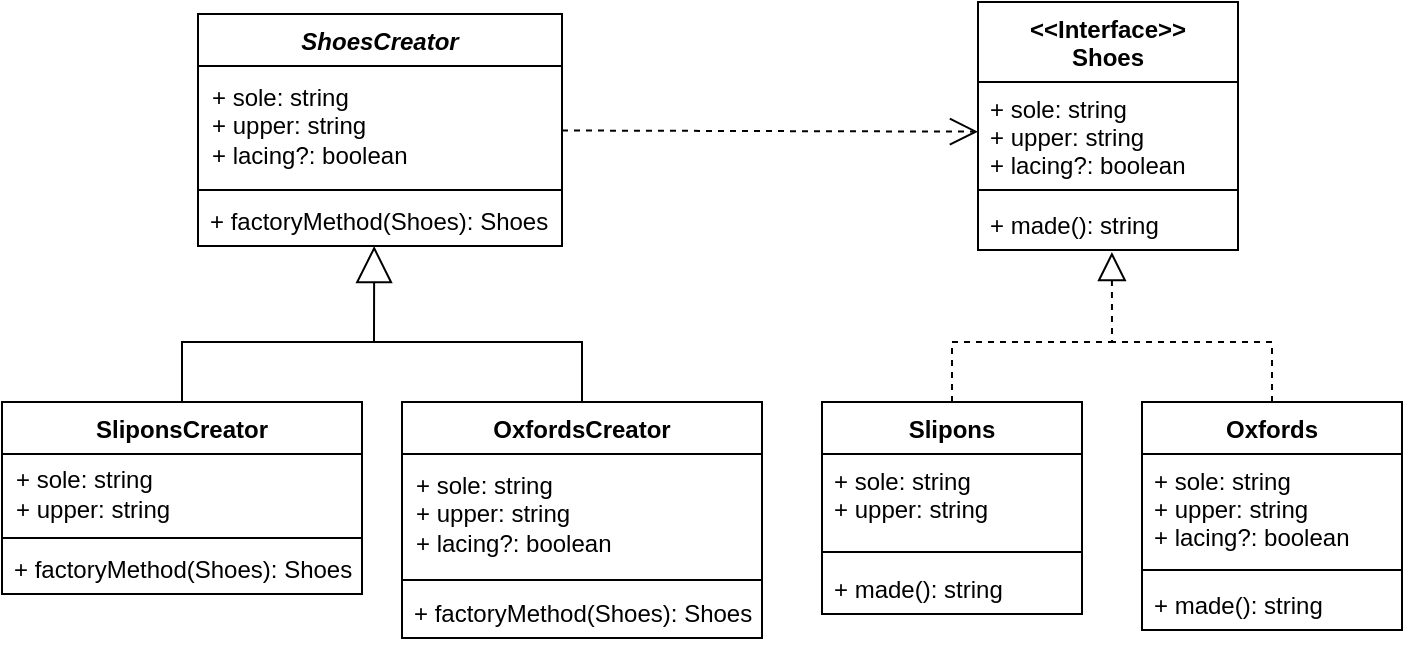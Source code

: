 <mxfile version="20.5.3" type="device"><diagram id="Bucof9hLXNSHhPfNNQwD" name="Сторінка-1"><mxGraphModel dx="1422" dy="1705" grid="1" gridSize="10" guides="1" tooltips="1" connect="1" arrows="1" fold="1" page="1" pageScale="1" pageWidth="800" pageHeight="200" math="0" shadow="0"><root><mxCell id="0"/><mxCell id="1" parent="0"/><mxCell id="AFp72t1iJFOQUgz4NHt0-3" value="" style="endArrow=block;dashed=1;endFill=0;endSize=12;html=1;rounded=0;exitX=0.5;exitY=0;exitDx=0;exitDy=0;entryX=0.515;entryY=1.038;entryDx=0;entryDy=0;entryPerimeter=0;" parent="1" source="AFp72t1iJFOQUgz4NHt0-23" target="AFp72t1iJFOQUgz4NHt0-35" edge="1"><mxGeometry width="160" relative="1" as="geometry"><mxPoint x="517" y="-770" as="sourcePoint"/><mxPoint x="598.99" y="-850" as="targetPoint"/><Array as="points"><mxPoint x="519" y="-800"/><mxPoint x="599" y="-800"/></Array></mxGeometry></mxCell><mxCell id="AFp72t1iJFOQUgz4NHt0-9" value="" style="endArrow=none;dashed=1;html=1;rounded=0;fontColor=#000000;exitX=0.5;exitY=0;exitDx=0;exitDy=0;" parent="1" source="AFp72t1iJFOQUgz4NHt0-27" edge="1"><mxGeometry width="50" height="50" relative="1" as="geometry"><mxPoint x="685" y="-770" as="sourcePoint"/><mxPoint x="599" y="-800" as="targetPoint"/><Array as="points"><mxPoint x="679" y="-800"/></Array></mxGeometry></mxCell><mxCell id="AFp72t1iJFOQUgz4NHt0-10" value="ShoesCreator" style="swimlane;fontStyle=3;align=center;verticalAlign=top;childLayout=stackLayout;horizontal=1;startSize=26;horizontalStack=0;resizeParent=1;resizeParentMax=0;resizeLast=0;collapsible=1;marginBottom=0;fontColor=#000000;" parent="1" vertex="1"><mxGeometry x="142" y="-964" width="182" height="116" as="geometry"/></mxCell><mxCell id="tv6lFfEye0fjzD-uet4O-1" value="&lt;span style=&quot;&quot;&gt;+&amp;nbsp;sole: string&lt;/span&gt;&lt;br style=&quot;padding: 0px; margin: 0px;&quot;&gt;&lt;span style=&quot;&quot;&gt;+&amp;nbsp;upper: string&lt;/span&gt;&lt;br style=&quot;padding: 0px; margin: 0px;&quot;&gt;&lt;span style=&quot;&quot;&gt;+&amp;nbsp;lacing?: boolean&lt;/span&gt;" style="text;html=1;align=left;verticalAlign=middle;resizable=0;points=[];autosize=1;strokeColor=none;fillColor=none;spacingLeft=5;" vertex="1" parent="AFp72t1iJFOQUgz4NHt0-10"><mxGeometry y="26" width="182" height="60" as="geometry"/></mxCell><mxCell id="AFp72t1iJFOQUgz4NHt0-12" value="" style="line;strokeWidth=1;fillColor=none;align=left;verticalAlign=middle;spacingTop=-1;spacingLeft=3;spacingRight=3;rotatable=0;labelPosition=right;points=[];portConstraint=eastwest;strokeColor=inherit;fontColor=#000000;" parent="AFp72t1iJFOQUgz4NHt0-10" vertex="1"><mxGeometry y="86" width="182" height="4" as="geometry"/></mxCell><mxCell id="AFp72t1iJFOQUgz4NHt0-13" value="+ factoryMethod(Shoes): Shoes" style="text;strokeColor=none;fillColor=none;align=left;verticalAlign=top;spacingLeft=4;spacingRight=4;overflow=hidden;rotatable=0;points=[[0,0.5],[1,0.5]];portConstraint=eastwest;fontColor=#000000;" parent="AFp72t1iJFOQUgz4NHt0-10" vertex="1"><mxGeometry y="90" width="182" height="26" as="geometry"/></mxCell><mxCell id="AFp72t1iJFOQUgz4NHt0-15" value="OxfordsCreator" style="swimlane;fontStyle=1;align=center;verticalAlign=top;childLayout=stackLayout;horizontal=1;startSize=26;horizontalStack=0;resizeParent=1;resizeParentMax=0;resizeLast=0;collapsible=1;marginBottom=0;fontColor=#000000;" parent="1" vertex="1"><mxGeometry x="244" y="-770" width="180" height="118" as="geometry"/></mxCell><mxCell id="tv6lFfEye0fjzD-uet4O-4" value="&lt;span style=&quot;&quot;&gt;+&amp;nbsp;sole: string&lt;/span&gt;&lt;br style=&quot;padding: 0px; margin: 0px;&quot;&gt;&lt;span style=&quot;&quot;&gt;+&amp;nbsp;upper: string&lt;/span&gt;&lt;br style=&quot;padding: 0px; margin: 0px;&quot;&gt;&lt;div style=&quot;&quot;&gt;&lt;span style=&quot;background-color: initial;&quot;&gt;+&amp;nbsp;lacing?: boolean&lt;/span&gt;&lt;/div&gt;" style="text;html=1;align=left;verticalAlign=middle;resizable=0;points=[];autosize=1;strokeColor=none;fillColor=none;spacingLeft=5;" vertex="1" parent="AFp72t1iJFOQUgz4NHt0-15"><mxGeometry y="26" width="180" height="60" as="geometry"/></mxCell><mxCell id="AFp72t1iJFOQUgz4NHt0-17" value="" style="line;strokeWidth=1;fillColor=none;align=left;verticalAlign=middle;spacingTop=-1;spacingLeft=3;spacingRight=3;rotatable=0;labelPosition=right;points=[];portConstraint=eastwest;strokeColor=inherit;fontColor=#000000;" parent="AFp72t1iJFOQUgz4NHt0-15" vertex="1"><mxGeometry y="86" width="180" height="6" as="geometry"/></mxCell><mxCell id="AFp72t1iJFOQUgz4NHt0-18" value="+ factoryMethod(Shoes): Shoes" style="text;strokeColor=none;fillColor=none;align=left;verticalAlign=top;spacingLeft=4;spacingRight=4;overflow=hidden;rotatable=0;points=[[0,0.5],[1,0.5]];portConstraint=eastwest;fontColor=#000000;" parent="AFp72t1iJFOQUgz4NHt0-15" vertex="1"><mxGeometry y="92" width="180" height="26" as="geometry"/></mxCell><mxCell id="AFp72t1iJFOQUgz4NHt0-19" value="SliponsCreator" style="swimlane;fontStyle=1;align=center;verticalAlign=top;childLayout=stackLayout;horizontal=1;startSize=26;horizontalStack=0;resizeParent=1;resizeParentMax=0;resizeLast=0;collapsible=1;marginBottom=0;fontColor=#000000;" parent="1" vertex="1"><mxGeometry x="44" y="-770" width="180" height="96" as="geometry"/></mxCell><mxCell id="tv6lFfEye0fjzD-uet4O-2" value="&lt;span style=&quot;&quot;&gt;+&amp;nbsp;sole: string&lt;/span&gt;&lt;br style=&quot;padding: 0px; margin: 0px;&quot;&gt;&lt;span style=&quot;&quot;&gt;+&amp;nbsp;upper: string&lt;/span&gt;" style="text;html=1;align=left;verticalAlign=middle;resizable=0;points=[];autosize=1;strokeColor=none;fillColor=none;spacingLeft=5;" vertex="1" parent="AFp72t1iJFOQUgz4NHt0-19"><mxGeometry y="26" width="180" height="40" as="geometry"/></mxCell><mxCell id="AFp72t1iJFOQUgz4NHt0-21" value="&#10;&#10;" style="line;strokeWidth=1;fillColor=none;align=left;verticalAlign=middle;spacingTop=-1;spacingLeft=3;spacingRight=3;rotatable=0;labelPosition=right;points=[];portConstraint=eastwest;strokeColor=inherit;fontColor=#000000;" parent="AFp72t1iJFOQUgz4NHt0-19" vertex="1"><mxGeometry y="66" width="180" height="4" as="geometry"/></mxCell><mxCell id="AFp72t1iJFOQUgz4NHt0-22" value="+ factoryMethod(Shoes): Shoes" style="text;strokeColor=none;fillColor=none;align=left;verticalAlign=top;spacingLeft=4;spacingRight=4;overflow=hidden;rotatable=0;points=[[0,0.5],[1,0.5]];portConstraint=eastwest;fontColor=#000000;" parent="AFp72t1iJFOQUgz4NHt0-19" vertex="1"><mxGeometry y="70" width="180" height="26" as="geometry"/></mxCell><mxCell id="AFp72t1iJFOQUgz4NHt0-23" value="Slipons" style="swimlane;fontStyle=1;align=center;verticalAlign=top;childLayout=stackLayout;horizontal=1;startSize=26;horizontalStack=0;resizeParent=1;resizeParentMax=0;resizeLast=0;collapsible=1;marginBottom=0;fontColor=#000000;" parent="1" vertex="1"><mxGeometry x="454" y="-770" width="130" height="106" as="geometry"/></mxCell><mxCell id="AFp72t1iJFOQUgz4NHt0-24" value="+ sole: string&#10;+ upper: string" style="text;strokeColor=none;fillColor=none;align=left;verticalAlign=top;spacingLeft=4;spacingRight=4;overflow=hidden;rotatable=0;points=[[0,0.5],[1,0.5]];portConstraint=eastwest;fontColor=#000000;" parent="AFp72t1iJFOQUgz4NHt0-23" vertex="1"><mxGeometry y="26" width="130" height="44" as="geometry"/></mxCell><mxCell id="AFp72t1iJFOQUgz4NHt0-25" value="" style="line;strokeWidth=1;fillColor=none;align=left;verticalAlign=middle;spacingTop=-1;spacingLeft=3;spacingRight=3;rotatable=0;labelPosition=right;points=[];portConstraint=eastwest;strokeColor=inherit;fontColor=#000000;" parent="AFp72t1iJFOQUgz4NHt0-23" vertex="1"><mxGeometry y="70" width="130" height="10" as="geometry"/></mxCell><mxCell id="AFp72t1iJFOQUgz4NHt0-26" value="+ made(): string" style="text;strokeColor=none;fillColor=none;align=left;verticalAlign=top;spacingLeft=4;spacingRight=4;overflow=hidden;rotatable=0;points=[[0,0.5],[1,0.5]];portConstraint=eastwest;fontColor=#000000;" parent="AFp72t1iJFOQUgz4NHt0-23" vertex="1"><mxGeometry y="80" width="130" height="26" as="geometry"/></mxCell><mxCell id="AFp72t1iJFOQUgz4NHt0-27" value="Oxfords" style="swimlane;fontStyle=1;align=center;verticalAlign=top;childLayout=stackLayout;horizontal=1;startSize=26;horizontalStack=0;resizeParent=1;resizeParentMax=0;resizeLast=0;collapsible=1;marginBottom=0;fontColor=#000000;" parent="1" vertex="1"><mxGeometry x="614" y="-770" width="130" height="114" as="geometry"/></mxCell><mxCell id="AFp72t1iJFOQUgz4NHt0-28" value="+ sole: string&#10;+ upper: string&#10;+ lacing?: boolean" style="text;strokeColor=none;fillColor=none;align=left;verticalAlign=top;spacingLeft=4;spacingRight=4;overflow=hidden;rotatable=0;points=[[0,0.5],[1,0.5]];portConstraint=eastwest;fontColor=#000000;" parent="AFp72t1iJFOQUgz4NHt0-27" vertex="1"><mxGeometry y="26" width="130" height="54" as="geometry"/></mxCell><mxCell id="AFp72t1iJFOQUgz4NHt0-29" value="" style="line;strokeWidth=1;fillColor=none;align=left;verticalAlign=middle;spacingTop=-1;spacingLeft=3;spacingRight=3;rotatable=0;labelPosition=right;points=[];portConstraint=eastwest;strokeColor=inherit;fontColor=#000000;" parent="AFp72t1iJFOQUgz4NHt0-27" vertex="1"><mxGeometry y="80" width="130" height="8" as="geometry"/></mxCell><mxCell id="AFp72t1iJFOQUgz4NHt0-30" value="+ made(): string" style="text;strokeColor=none;fillColor=none;align=left;verticalAlign=top;spacingLeft=4;spacingRight=4;overflow=hidden;rotatable=0;points=[[0,0.5],[1,0.5]];portConstraint=eastwest;fontColor=#000000;" parent="AFp72t1iJFOQUgz4NHt0-27" vertex="1"><mxGeometry y="88" width="130" height="26" as="geometry"/></mxCell><mxCell id="AFp72t1iJFOQUgz4NHt0-32" value="&lt;&lt;Interface&gt;&gt;&#10;Shoes" style="swimlane;fontStyle=1;align=center;verticalAlign=top;childLayout=stackLayout;horizontal=1;startSize=40;horizontalStack=0;resizeParent=1;resizeParentMax=0;resizeLast=0;collapsible=1;marginBottom=0;fontColor=#000000;" parent="1" vertex="1"><mxGeometry x="532" y="-970" width="130" height="124" as="geometry"/></mxCell><mxCell id="AFp72t1iJFOQUgz4NHt0-33" value="+ sole: string&#10;+ upper: string&#10;+ lacing?: boolean" style="text;strokeColor=none;fillColor=none;align=left;verticalAlign=top;spacingLeft=4;spacingRight=4;overflow=hidden;rotatable=0;points=[[0,0.5],[1,0.5]];portConstraint=eastwest;fontColor=#000000;" parent="AFp72t1iJFOQUgz4NHt0-32" vertex="1"><mxGeometry y="40" width="130" height="50" as="geometry"/></mxCell><mxCell id="AFp72t1iJFOQUgz4NHt0-34" value="" style="line;strokeWidth=1;fillColor=none;align=left;verticalAlign=middle;spacingTop=-1;spacingLeft=3;spacingRight=3;rotatable=0;labelPosition=right;points=[];portConstraint=eastwest;strokeColor=inherit;fontColor=#000000;" parent="AFp72t1iJFOQUgz4NHt0-32" vertex="1"><mxGeometry y="90" width="130" height="8" as="geometry"/></mxCell><mxCell id="AFp72t1iJFOQUgz4NHt0-35" value="+ made(): string" style="text;strokeColor=none;fillColor=none;align=left;verticalAlign=top;spacingLeft=4;spacingRight=4;overflow=hidden;rotatable=0;points=[[0,0.5],[1,0.5]];portConstraint=eastwest;fontColor=#000000;" parent="AFp72t1iJFOQUgz4NHt0-32" vertex="1"><mxGeometry y="98" width="130" height="26" as="geometry"/></mxCell><mxCell id="AFp72t1iJFOQUgz4NHt0-41" value="Use" style="endArrow=open;endSize=12;dashed=1;rounded=0;fontColor=#000000;textOpacity=0;" parent="1" source="AFp72t1iJFOQUgz4NHt0-10" target="AFp72t1iJFOQUgz4NHt0-33" edge="1"><mxGeometry x="0.007" y="-74" width="160" relative="1" as="geometry"><mxPoint x="324" y="-900" as="sourcePoint"/><mxPoint x="484" y="-900" as="targetPoint"/><mxPoint as="offset"/></mxGeometry></mxCell><mxCell id="AFp72t1iJFOQUgz4NHt0-43" value="Extends" style="endArrow=block;endSize=16;endFill=0;html=1;rounded=0;fontColor=#000000;entryX=0.484;entryY=1;entryDx=0;entryDy=0;entryPerimeter=0;exitX=0.5;exitY=0;exitDx=0;exitDy=0;textOpacity=0;" parent="1" source="AFp72t1iJFOQUgz4NHt0-19" target="AFp72t1iJFOQUgz4NHt0-13" edge="1"><mxGeometry x="0.441" y="-1" width="160" relative="1" as="geometry"><mxPoint x="174" y="-824" as="sourcePoint"/><mxPoint x="334" y="-824" as="targetPoint"/><Array as="points"><mxPoint x="134" y="-800"/><mxPoint x="230" y="-800"/></Array><mxPoint as="offset"/></mxGeometry></mxCell><mxCell id="AFp72t1iJFOQUgz4NHt0-50" value="" style="endArrow=none;html=1;rounded=0;fontColor=#000000;exitX=0.5;exitY=0;exitDx=0;exitDy=0;" parent="1" source="AFp72t1iJFOQUgz4NHt0-15" edge="1"><mxGeometry width="50" height="50" relative="1" as="geometry"><mxPoint x="584" y="-700" as="sourcePoint"/><mxPoint x="224" y="-800" as="targetPoint"/><Array as="points"><mxPoint x="334" y="-800"/></Array></mxGeometry></mxCell></root></mxGraphModel></diagram></mxfile>